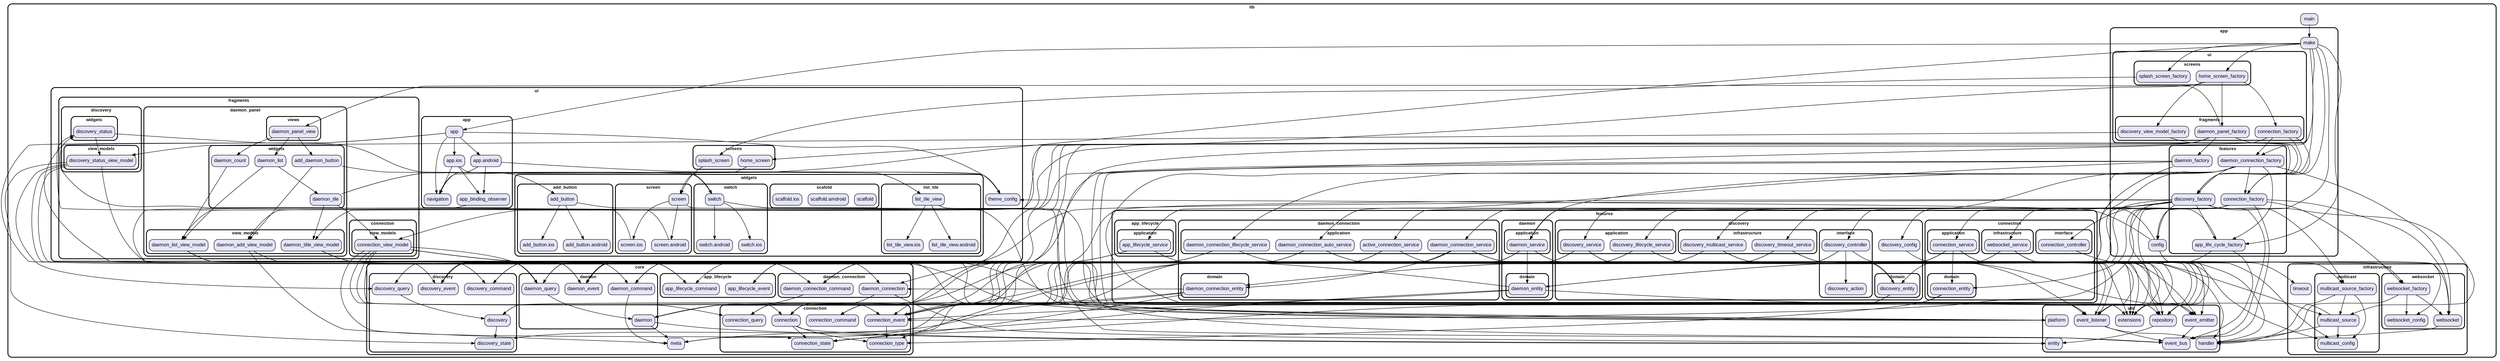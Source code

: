digraph "" {
  graph [style=rounded fontname="Arial Black" fontsize=13 penwidth=2.6];
  node [shape=rect style="filled,rounded" fontname=Arial fontsize=15 fillcolor=Lavender penwidth=1.3];
  edge [penwidth=1.3];
  "/ui/fragments/connection/view_models/connection_view_model.dart" [label="connection_view_model"];
  "/ui/fragments/daemon_panel/view_models/daemon_add_view_model.dart" [label="daemon_add_view_model"];
  "/ui/fragments/daemon_panel/view_models/daemon_title_view_model.dart" [label="daemon_title_view_model"];
  "/ui/fragments/daemon_panel/view_models/daemon_list_view_model.dart" [label="daemon_list_view_model"];
  "/ui/fragments/daemon_panel/views/daemon_panel_view.dart" [label="daemon_panel_view"];
  "/ui/fragments/daemon_panel/widgets/daemon_tile.dart" [label="daemon_tile"];
  "/ui/fragments/daemon_panel/widgets/daemon_list.dart" [label="daemon_list"];
  "/ui/fragments/daemon_panel/widgets/daemon_count.dart" [label="daemon_count"];
  "/ui/fragments/daemon_panel/widgets/add_daemon_button.dart" [label="add_daemon_button"];
  "/ui/fragments/discovery/view_models/discovery_status_view_model.dart" [label="discovery_status_view_model"];
  "/ui/fragments/discovery/widgets/discovery_status.dart" [label="discovery_status"];
  "/ui/app/app.android.dart" [label="app.android"];
  "/ui/app/app_binding_observer.dart" [label="app_binding_observer"];
  "/ui/app/app.ios.dart" [label="app.ios"];
  "/ui/app/navigation.dart" [label="navigation"];
  "/ui/app/app.dart" [label="app"];
  "/ui/screens/home_screen.dart" [label="home_screen"];
  "/ui/screens/splash_screen.dart" [label="splash_screen"];
  "/ui/theme_config.dart" [label="theme_config"];
  "/ui/widgets/list_tile/list_tile_view.ios.dart" [label="list_tile_view.ios"];
  "/ui/widgets/list_tile/list_tile_view.android.dart" [label="list_tile_view.android"];
  "/ui/widgets/list_tile/list_tile_view.dart" [label="list_tile_view"];
  "/ui/widgets/scafold/scaffold.dart" [label="scaffold"];
  "/ui/widgets/scafold/scaffold.amdroid.dart" [label="scaffold.amdroid"];
  "/ui/widgets/scafold/scaffold.ios.dart" [label="scaffold.ios"];
  "/ui/widgets/screen/screen.ios.dart" [label="screen.ios"];
  "/ui/widgets/screen/screen.android.dart" [label="screen.android"];
  "/ui/widgets/screen/screen.dart" [label="screen"];
  "/ui/widgets/switch/switch.android.dart" [label="switch.android"];
  "/ui/widgets/switch/switch.dart" [label="switch"];
  "/ui/widgets/switch/switch.ios.dart" [label="switch.ios"];
  "/ui/widgets/add_button/add_button.dart" [label="add_button"];
  "/ui/widgets/add_button/add_button.ios.dart" [label="add_button.ios"];
  "/ui/widgets/add_button/add_button.android.dart" [label="add_button.android"];
  "/core/meta.dart" [label="meta"];
  "/core/connection/connection_command.dart" [label="connection_command"];
  "/core/connection/connection_type.dart" [label="connection_type"];
  "/core/connection/connection.dart" [label="connection"];
  "/core/connection/connection_state.dart" [label="connection_state"];
  "/core/connection/connection_query.dart" [label="connection_query"];
  "/core/connection/connection_event.dart" [label="connection_event"];
  "/core/discovery/discovery_state.dart" [label="discovery_state"];
  "/core/discovery/discovery_query.dart" [label="discovery_query"];
  "/core/discovery/discovery_event.dart" [label="discovery_event"];
  "/core/discovery/discovery_command.dart" [label="discovery_command"];
  "/core/discovery/discovery.dart" [label="discovery"];
  "/core/daemon/daemon.dart" [label="daemon"];
  "/core/daemon/daemon_query.dart" [label="daemon_query"];
  "/core/daemon/daemon_event.dart" [label="daemon_event"];
  "/core/daemon/daemon_command.dart" [label="daemon_command"];
  "/core/app_lifecycle/app_lifecycle_command.dart" [label="app_lifecycle_command"];
  "/core/app_lifecycle/app_lifecycle_event.dart" [label="app_lifecycle_event"];
  "/core/daemon_connection/daemon_connection_command.dart" [label="daemon_connection_command"];
  "/core/daemon_connection/daemon_connection.dart" [label="daemon_connection"];
  "/app/ui/fragments/daemon_panel_factory.dart" [label="daemon_panel_factory"];
  "/app/ui/fragments/discovery_view_model_factory.dart" [label="discovery_view_model_factory"];
  "/app/ui/fragments/connection_factory.dart" [label="connection_factory"];
  "/app/ui/screens/splash_screen_factory.dart" [label="splash_screen_factory"];
  "/app/ui/screens/home_screen_factory.dart" [label="home_screen_factory"];
  "/app/features/daemon_connection_factory.dart" [label="daemon_connection_factory"];
  "/app/features/connection_factory.dart" [label="connection_factory"];
  "/app/features/discovery_factory.dart" [label="discovery_factory"];
  "/app/features/daemon_factory.dart" [label="daemon_factory"];
  "/app/features/app_life_cycle_factory.dart" [label="app_life_cycle_factory"];
  "/app/config.dart" [label="config"];
  "/app/make.dart" [label="make"];
  "/util/handler.dart" [label="handler"];
  "/util/event_bus.dart" [label="event_bus"];
  "/util/extensions.dart" [label="extensions"];
  "/util/repository.dart" [label="repository"];
  "/util/event_emitter.dart" [label="event_emitter"];
  "/util/platform.dart" [label="platform"];
  "/util/event_listener.dart" [label="event_listener"];
  "/util/entity.dart" [label="entity"];
  "/features/connection/interface/connection_controller.dart" [label="connection_controller"];
  "/features/connection/application/connection_service.dart" [label="connection_service"];
  "/features/connection/infrastructure/websocket_service.dart" [label="websocket_service"];
  "/features/connection/domain/connection_entity.dart" [label="connection_entity"];
  "/features/discovery/interface/discovery_controller.dart" [label="discovery_controller"];
  "/features/discovery/interface/discovery_action.dart" [label="discovery_action"];
  "/features/discovery/discovery_config.dart" [label="discovery_config"];
  "/features/discovery/application/discovery_lifecycle_service.dart" [label="discovery_lifecycle_service"];
  "/features/discovery/application/discovery_service.dart" [label="discovery_service"];
  "/features/discovery/infrastructure/discovery_multicast_service.dart" [label="discovery_multicast_service"];
  "/features/discovery/infrastructure/discovery_timeout_service.dart" [label="discovery_timeout_service"];
  "/features/discovery/domain/discovery_entity.dart" [label="discovery_entity"];
  "/features/daemon/application/daemon_service.dart" [label="daemon_service"];
  "/features/daemon/domain/daemon_entity.dart" [label="daemon_entity"];
  "/features/app_lifecycle/application/app_lifecycle_service.dart" [label="app_lifecycle_service"];
  "/features/daemon_connection/application/daemon_connection_auto_service.dart" [label="daemon_connection_auto_service"];
  "/features/daemon_connection/application/active_connection_service.dart" [label="active_connection_service"];
  "/features/daemon_connection/application/daemon_connection_lifecycle_service.dart" [label="daemon_connection_lifecycle_service"];
  "/features/daemon_connection/application/daemon_connection_service.dart" [label="daemon_connection_service"];
  "/features/daemon_connection/domain/daemon_connection_entity.dart" [label="daemon_connection_entity"];
  "/main.dart" [label="main"];
  "/infrastructure/websocket/websocket_config.dart" [label="websocket_config"];
  "/infrastructure/websocket/websocket.dart" [label="websocket"];
  "/infrastructure/websocket/websocket_factory.dart" [label="websocket_factory"];
  "/infrastructure/multicast/multicast_source_factory.dart" [label="multicast_source_factory"];
  "/infrastructure/multicast/multicast_source.dart" [label="multicast_source"];
  "/infrastructure/multicast/multicast_config.dart" [label="multicast_config"];
  "/infrastructure/timeout.dart" [label="timeout"];
  subgraph "cluster~" {
    label="lib";
    "/main.dart";
    subgraph "cluster~/ui" {
      label="ui";
      "/ui/theme_config.dart";
      subgraph "cluster~/ui/fragments" {
        label="fragments";
        subgraph "cluster~/ui/fragments/connection" {
          label="connection";
          subgraph "cluster~/ui/fragments/connection/view_models" {
            label="view_models";
            "/ui/fragments/connection/view_models/connection_view_model.dart";
          }
        }
        subgraph "cluster~/ui/fragments/daemon_panel" {
          label="daemon_panel";
          subgraph "cluster~/ui/fragments/daemon_panel/view_models" {
            label="view_models";
            "/ui/fragments/daemon_panel/view_models/daemon_add_view_model.dart";
            "/ui/fragments/daemon_panel/view_models/daemon_title_view_model.dart";
            "/ui/fragments/daemon_panel/view_models/daemon_list_view_model.dart";
          }
          subgraph "cluster~/ui/fragments/daemon_panel/views" {
            label="views";
            "/ui/fragments/daemon_panel/views/daemon_panel_view.dart";
          }
          subgraph "cluster~/ui/fragments/daemon_panel/widgets" {
            label="widgets";
            "/ui/fragments/daemon_panel/widgets/daemon_tile.dart";
            "/ui/fragments/daemon_panel/widgets/daemon_list.dart";
            "/ui/fragments/daemon_panel/widgets/daemon_count.dart";
            "/ui/fragments/daemon_panel/widgets/add_daemon_button.dart";
          }
        }
        subgraph "cluster~/ui/fragments/discovery" {
          label="discovery";
          subgraph "cluster~/ui/fragments/discovery/view_models" {
            label="view_models";
            "/ui/fragments/discovery/view_models/discovery_status_view_model.dart";
          }
          subgraph "cluster~/ui/fragments/discovery/widgets" {
            label="widgets";
            "/ui/fragments/discovery/widgets/discovery_status.dart";
          }
        }
      }
      subgraph "cluster~/ui/app" {
        label="app";
        "/ui/app/app.android.dart";
        "/ui/app/app_binding_observer.dart";
        "/ui/app/app.ios.dart";
        "/ui/app/navigation.dart";
        "/ui/app/app.dart";
      }
      subgraph "cluster~/ui/screens" {
        label="screens";
        "/ui/screens/home_screen.dart";
        "/ui/screens/splash_screen.dart";
      }
      subgraph "cluster~/ui/widgets" {
        label="widgets";
        subgraph "cluster~/ui/widgets/list_tile" {
          label="list_tile";
          "/ui/widgets/list_tile/list_tile_view.ios.dart";
          "/ui/widgets/list_tile/list_tile_view.android.dart";
          "/ui/widgets/list_tile/list_tile_view.dart";
        }
        subgraph "cluster~/ui/widgets/scafold" {
          label="scafold";
          "/ui/widgets/scafold/scaffold.dart";
          "/ui/widgets/scafold/scaffold.amdroid.dart";
          "/ui/widgets/scafold/scaffold.ios.dart";
        }
        subgraph "cluster~/ui/widgets/screen" {
          label="screen";
          "/ui/widgets/screen/screen.ios.dart";
          "/ui/widgets/screen/screen.android.dart";
          "/ui/widgets/screen/screen.dart";
        }
        subgraph "cluster~/ui/widgets/switch" {
          label="switch";
          "/ui/widgets/switch/switch.android.dart";
          "/ui/widgets/switch/switch.dart";
          "/ui/widgets/switch/switch.ios.dart";
        }
        subgraph "cluster~/ui/widgets/add_button" {
          label="add_button";
          "/ui/widgets/add_button/add_button.dart";
          "/ui/widgets/add_button/add_button.ios.dart";
          "/ui/widgets/add_button/add_button.android.dart";
        }
      }
    }
    subgraph "cluster~/core" {
      label="core";
      "/core/meta.dart";
      subgraph "cluster~/core/connection" {
        label="connection";
        "/core/connection/connection_command.dart";
        "/core/connection/connection_type.dart";
        "/core/connection/connection.dart";
        "/core/connection/connection_state.dart";
        "/core/connection/connection_query.dart";
        "/core/connection/connection_event.dart";
      }
      subgraph "cluster~/core/discovery" {
        label="discovery";
        "/core/discovery/discovery_state.dart";
        "/core/discovery/discovery_query.dart";
        "/core/discovery/discovery_event.dart";
        "/core/discovery/discovery_command.dart";
        "/core/discovery/discovery.dart";
      }
      subgraph "cluster~/core/daemon" {
        label="daemon";
        "/core/daemon/daemon.dart";
        "/core/daemon/daemon_query.dart";
        "/core/daemon/daemon_event.dart";
        "/core/daemon/daemon_command.dart";
      }
      subgraph "cluster~/core/app_lifecycle" {
        label="app_lifecycle";
        "/core/app_lifecycle/app_lifecycle_command.dart";
        "/core/app_lifecycle/app_lifecycle_event.dart";
      }
      subgraph "cluster~/core/daemon_connection" {
        label="daemon_connection";
        "/core/daemon_connection/daemon_connection_command.dart";
        "/core/daemon_connection/daemon_connection.dart";
      }
    }
    subgraph "cluster~/app" {
      label="app";
      "/app/config.dart";
      "/app/make.dart";
      subgraph "cluster~/app/ui" {
        label="ui";
        subgraph "cluster~/app/ui/fragments" {
          label="fragments";
          "/app/ui/fragments/daemon_panel_factory.dart";
          "/app/ui/fragments/discovery_view_model_factory.dart";
          "/app/ui/fragments/connection_factory.dart";
        }
        subgraph "cluster~/app/ui/screens" {
          label="screens";
          "/app/ui/screens/splash_screen_factory.dart";
          "/app/ui/screens/home_screen_factory.dart";
        }
      }
      subgraph "cluster~/app/features" {
        label="features";
        "/app/features/daemon_connection_factory.dart";
        "/app/features/connection_factory.dart";
        "/app/features/discovery_factory.dart";
        "/app/features/daemon_factory.dart";
        "/app/features/app_life_cycle_factory.dart";
      }
    }
    subgraph "cluster~/util" {
      label="util";
      "/util/handler.dart";
      "/util/event_bus.dart";
      "/util/extensions.dart";
      "/util/repository.dart";
      "/util/event_emitter.dart";
      "/util/platform.dart";
      "/util/event_listener.dart";
      "/util/entity.dart";
    }
    subgraph "cluster~/features" {
      label="features";
      subgraph "cluster~/features/connection" {
        label="connection";
        subgraph "cluster~/features/connection/interface" {
          label="interface";
          "/features/connection/interface/connection_controller.dart";
        }
        subgraph "cluster~/features/connection/application" {
          label="application";
          "/features/connection/application/connection_service.dart";
        }
        subgraph "cluster~/features/connection/infrastructure" {
          label="infrastructure";
          "/features/connection/infrastructure/websocket_service.dart";
        }
        subgraph "cluster~/features/connection/domain" {
          label="domain";
          "/features/connection/domain/connection_entity.dart";
        }
      }
      subgraph "cluster~/features/discovery" {
        label="discovery";
        "/features/discovery/discovery_config.dart";
        subgraph "cluster~/features/discovery/interface" {
          label="interface";
          "/features/discovery/interface/discovery_controller.dart";
          "/features/discovery/interface/discovery_action.dart";
        }
        subgraph "cluster~/features/discovery/application" {
          label="application";
          "/features/discovery/application/discovery_lifecycle_service.dart";
          "/features/discovery/application/discovery_service.dart";
        }
        subgraph "cluster~/features/discovery/infrastructure" {
          label="infrastructure";
          "/features/discovery/infrastructure/discovery_multicast_service.dart";
          "/features/discovery/infrastructure/discovery_timeout_service.dart";
        }
        subgraph "cluster~/features/discovery/domain" {
          label="domain";
          "/features/discovery/domain/discovery_entity.dart";
        }
      }
      subgraph "cluster~/features/daemon" {
        label="daemon";
        subgraph "cluster~/features/daemon/application" {
          label="application";
          "/features/daemon/application/daemon_service.dart";
        }
        subgraph "cluster~/features/daemon/domain" {
          label="domain";
          "/features/daemon/domain/daemon_entity.dart";
        }
      }
      subgraph "cluster~/features/app_lifecycle" {
        label="app_lifecycle";
        subgraph "cluster~/features/app_lifecycle/application" {
          label="application";
          "/features/app_lifecycle/application/app_lifecycle_service.dart";
        }
      }
      subgraph "cluster~/features/daemon_connection" {
        label="daemon_connection";
        subgraph "cluster~/features/daemon_connection/application" {
          label="application";
          "/features/daemon_connection/application/daemon_connection_auto_service.dart";
          "/features/daemon_connection/application/active_connection_service.dart";
          "/features/daemon_connection/application/daemon_connection_lifecycle_service.dart";
          "/features/daemon_connection/application/daemon_connection_service.dart";
        }
        subgraph "cluster~/features/daemon_connection/domain" {
          label="domain";
          "/features/daemon_connection/domain/daemon_connection_entity.dart";
        }
      }
    }
    subgraph "cluster~/infrastructure" {
      label="infrastructure";
      "/infrastructure/timeout.dart";
      subgraph "cluster~/infrastructure/websocket" {
        label="websocket";
        "/infrastructure/websocket/websocket_config.dart";
        "/infrastructure/websocket/websocket.dart";
        "/infrastructure/websocket/websocket_factory.dart";
      }
      subgraph "cluster~/infrastructure/multicast" {
        label="multicast";
        "/infrastructure/multicast/multicast_source_factory.dart";
        "/infrastructure/multicast/multicast_source.dart";
        "/infrastructure/multicast/multicast_config.dart";
      }
    }
  }
  "/ui/fragments/connection/view_models/connection_view_model.dart" -> "/core/connection/connection.dart";
  "/ui/fragments/connection/view_models/connection_view_model.dart" -> "/core/connection/connection_event.dart";
  "/ui/fragments/connection/view_models/connection_view_model.dart" -> "/core/connection/connection_query.dart";
  "/ui/fragments/connection/view_models/connection_view_model.dart" -> "/core/connection/connection_state.dart";
  "/ui/fragments/connection/view_models/connection_view_model.dart" -> "/core/daemon/daemon_query.dart";
  "/ui/fragments/connection/view_models/connection_view_model.dart" -> "/core/daemon_connection/daemon_connection.dart";
  "/ui/fragments/connection/view_models/connection_view_model.dart" -> "/core/daemon_connection/daemon_connection_command.dart";
  "/ui/fragments/connection/view_models/connection_view_model.dart" -> "/util/event_listener.dart";
  "/ui/fragments/connection/view_models/connection_view_model.dart" -> "/util/extensions.dart";
  "/ui/fragments/daemon_panel/view_models/daemon_add_view_model.dart" -> "/core/daemon/daemon_command.dart";
  "/ui/fragments/daemon_panel/view_models/daemon_add_view_model.dart" -> "/core/meta.dart";
  "/ui/fragments/daemon_panel/view_models/daemon_title_view_model.dart" -> "/core/daemon/daemon_event.dart";
  "/ui/fragments/daemon_panel/view_models/daemon_title_view_model.dart" -> "/core/daemon/daemon_query.dart";
  "/ui/fragments/daemon_panel/view_models/daemon_title_view_model.dart" -> "/util/event_listener.dart";
  "/ui/fragments/daemon_panel/view_models/daemon_list_view_model.dart" -> "/core/daemon/daemon_event.dart";
  "/ui/fragments/daemon_panel/view_models/daemon_list_view_model.dart" -> "/core/daemon/daemon_query.dart";
  "/ui/fragments/daemon_panel/view_models/daemon_list_view_model.dart" -> "/util/event_listener.dart";
  "/ui/fragments/daemon_panel/views/daemon_panel_view.dart" -> "/ui/fragments/daemon_panel/widgets/add_daemon_button.dart";
  "/ui/fragments/daemon_panel/views/daemon_panel_view.dart" -> "/ui/fragments/daemon_panel/widgets/daemon_count.dart";
  "/ui/fragments/daemon_panel/views/daemon_panel_view.dart" -> "/ui/fragments/daemon_panel/widgets/daemon_list.dart";
  "/ui/fragments/daemon_panel/widgets/daemon_tile.dart" -> "/ui/fragments/connection/view_models/connection_view_model.dart";
  "/ui/fragments/daemon_panel/widgets/daemon_tile.dart" -> "/ui/fragments/daemon_panel/view_models/daemon_title_view_model.dart";
  "/ui/fragments/daemon_panel/widgets/daemon_tile.dart" -> "/ui/widgets/list_tile/list_tile_view.dart";
  "/ui/fragments/daemon_panel/widgets/daemon_tile.dart" -> "/ui/widgets/switch/switch.dart";
  "/ui/fragments/daemon_panel/widgets/daemon_list.dart" -> "/ui/fragments/daemon_panel/view_models/daemon_list_view_model.dart";
  "/ui/fragments/daemon_panel/widgets/daemon_list.dart" -> "/ui/fragments/daemon_panel/widgets/daemon_tile.dart";
  "/ui/fragments/daemon_panel/widgets/daemon_count.dart" -> "/ui/fragments/daemon_panel/view_models/daemon_list_view_model.dart";
  "/ui/fragments/daemon_panel/widgets/add_daemon_button.dart" -> "/ui/fragments/daemon_panel/view_models/daemon_add_view_model.dart";
  "/ui/fragments/daemon_panel/widgets/add_daemon_button.dart" -> "/ui/widgets/add_button/add_button.dart";
  "/ui/fragments/discovery/view_models/discovery_status_view_model.dart" -> "/core/discovery/discovery_command.dart";
  "/ui/fragments/discovery/view_models/discovery_status_view_model.dart" -> "/core/discovery/discovery_event.dart";
  "/ui/fragments/discovery/view_models/discovery_status_view_model.dart" -> "/core/discovery/discovery_query.dart";
  "/ui/fragments/discovery/view_models/discovery_status_view_model.dart" -> "/core/discovery/discovery_state.dart";
  "/ui/fragments/discovery/view_models/discovery_status_view_model.dart" -> "/util/event_listener.dart";
  "/ui/fragments/discovery/widgets/discovery_status.dart" -> "/ui/fragments/discovery/view_models/discovery_status_view_model.dart";
  "/ui/fragments/discovery/widgets/discovery_status.dart" -> "/ui/widgets/switch/switch.dart";
  "/ui/app/app.android.dart" -> "/ui/app/app_binding_observer.dart";
  "/ui/app/app.android.dart" -> "/ui/app/navigation.dart";
  "/ui/app/app.android.dart" -> "/ui/theme_config.dart";
  "/ui/app/app_binding_observer.dart" -> "/core/app_lifecycle/app_lifecycle_command.dart";
  "/ui/app/app.ios.dart" -> "/ui/app/app_binding_observer.dart";
  "/ui/app/app.ios.dart" -> "/ui/app/navigation.dart";
  "/ui/app/app.ios.dart" -> "/ui/theme_config.dart";
  "/ui/app/app.dart" -> "/core/app_lifecycle/app_lifecycle_command.dart";
  "/ui/app/app.dart" -> "/ui/app/app.android.dart";
  "/ui/app/app.dart" -> "/ui/app/app.ios.dart";
  "/ui/app/app.dart" -> "/ui/app/navigation.dart";
  "/ui/app/app.dart" -> "/ui/theme_config.dart";
  "/ui/app/app.dart" -> "/util/platform.dart";
  "/ui/screens/home_screen.dart" -> "/ui/widgets/screen/screen.dart";
  "/ui/screens/splash_screen.dart" -> "/ui/widgets/screen/screen.dart";
  "/ui/widgets/list_tile/list_tile_view.dart" -> "/ui/widgets/list_tile/list_tile_view.android.dart";
  "/ui/widgets/list_tile/list_tile_view.dart" -> "/ui/widgets/list_tile/list_tile_view.ios.dart";
  "/ui/widgets/list_tile/list_tile_view.dart" -> "/util/platform.dart";
  "/ui/widgets/screen/screen.ios.dart" -> "/ui/fragments/discovery/widgets/discovery_status.dart";
  "/ui/widgets/screen/screen.android.dart" -> "/ui/fragments/discovery/widgets/discovery_status.dart";
  "/ui/widgets/screen/screen.dart" -> "/ui/widgets/screen/screen.android.dart";
  "/ui/widgets/screen/screen.dart" -> "/ui/widgets/screen/screen.ios.dart";
  "/ui/widgets/screen/screen.dart" -> "/util/platform.dart";
  "/ui/widgets/switch/switch.dart" -> "/ui/widgets/switch/switch.android.dart";
  "/ui/widgets/switch/switch.dart" -> "/ui/widgets/switch/switch.ios.dart";
  "/ui/widgets/switch/switch.dart" -> "/util/platform.dart";
  "/ui/widgets/add_button/add_button.dart" -> "/ui/widgets/add_button/add_button.android.dart";
  "/ui/widgets/add_button/add_button.dart" -> "/ui/widgets/add_button/add_button.ios.dart";
  "/ui/widgets/add_button/add_button.dart" -> "/util/platform.dart";
  "/core/connection/connection.dart" -> "/core/connection/connection_state.dart";
  "/core/connection/connection.dart" -> "/util/entity.dart";
  "/core/connection/connection.dart" -> "/core/connection/connection_type.dart";
  "/core/connection/connection_event.dart" -> "/core/connection/connection_type.dart";
  "/core/discovery/discovery_query.dart" -> "/core/discovery/discovery.dart";
  "/core/discovery/discovery.dart" -> "/core/discovery/discovery_state.dart";
  "/core/daemon/daemon.dart" -> "/core/meta.dart";
  "/core/daemon/daemon.dart" -> "/util/entity.dart";
  "/core/daemon/daemon_query.dart" -> "/core/daemon/daemon.dart";
  "/core/daemon/daemon_command.dart" -> "/core/meta.dart";
  "/core/daemon_connection/daemon_connection_command.dart" -> "/core/daemon/daemon.dart";
  "/core/daemon_connection/daemon_connection.dart" -> "/core/connection/connection.dart";
  "/core/daemon_connection/daemon_connection.dart" -> "/util/entity.dart";
  "/app/ui/fragments/daemon_panel_factory.dart" -> "/app/features/daemon_factory.dart";
  "/app/ui/fragments/daemon_panel_factory.dart" -> "/app/features/discovery_factory.dart";
  "/app/ui/fragments/daemon_panel_factory.dart" -> "/core/daemon/daemon_command.dart";
  "/app/ui/fragments/daemon_panel_factory.dart" -> "/core/daemon/daemon_event.dart";
  "/app/ui/fragments/daemon_panel_factory.dart" -> "/core/daemon/daemon_query.dart";
  "/app/ui/fragments/daemon_panel_factory.dart" -> "/ui/fragments/daemon_panel/view_models/daemon_add_view_model.dart";
  "/app/ui/fragments/daemon_panel_factory.dart" -> "/ui/fragments/daemon_panel/view_models/daemon_list_view_model.dart";
  "/app/ui/fragments/daemon_panel_factory.dart" -> "/ui/fragments/daemon_panel/view_models/daemon_title_view_model.dart";
  "/app/ui/fragments/daemon_panel_factory.dart" -> "/ui/fragments/daemon_panel/views/daemon_panel_view.dart";
  "/app/ui/fragments/daemon_panel_factory.dart" -> "/util/event_bus.dart";
  "/app/ui/fragments/discovery_view_model_factory.dart" -> "/app/features/discovery_factory.dart";
  "/app/ui/fragments/discovery_view_model_factory.dart" -> "/ui/fragments/discovery/view_models/discovery_status_view_model.dart";
  "/app/ui/fragments/connection_factory.dart" -> "/app/features/connection_factory.dart";
  "/app/ui/fragments/connection_factory.dart" -> "/app/features/daemon_connection_factory.dart";
  "/app/ui/fragments/connection_factory.dart" -> "/app/features/discovery_factory.dart";
  "/app/ui/fragments/connection_factory.dart" -> "/ui/fragments/connection/view_models/connection_view_model.dart";
  "/app/ui/screens/splash_screen_factory.dart" -> "/ui/screens/splash_screen.dart";
  "/app/ui/screens/home_screen_factory.dart" -> "/app/ui/fragments/connection_factory.dart";
  "/app/ui/screens/home_screen_factory.dart" -> "/app/ui/fragments/daemon_panel_factory.dart";
  "/app/ui/screens/home_screen_factory.dart" -> "/app/ui/fragments/discovery_view_model_factory.dart";
  "/app/ui/screens/home_screen_factory.dart" -> "/ui/screens/home_screen.dart";
  "/app/features/daemon_connection_factory.dart" -> "/app/features/app_life_cycle_factory.dart";
  "/app/features/daemon_connection_factory.dart" -> "/app/features/connection_factory.dart";
  "/app/features/daemon_connection_factory.dart" -> "/app/features/discovery_factory.dart";
  "/app/features/daemon_connection_factory.dart" -> "/features/daemon_connection/application/active_connection_service.dart";
  "/app/features/daemon_connection_factory.dart" -> "/features/daemon_connection/application/daemon_connection_auto_service.dart";
  "/app/features/daemon_connection_factory.dart" -> "/features/daemon_connection/application/daemon_connection_lifecycle_service.dart";
  "/app/features/daemon_connection_factory.dart" -> "/features/daemon_connection/application/daemon_connection_service.dart";
  "/app/features/daemon_connection_factory.dart" -> "/features/daemon_connection/domain/daemon_connection_entity.dart";
  "/app/features/daemon_connection_factory.dart" -> "/infrastructure/websocket/websocket.dart";
  "/app/features/daemon_connection_factory.dart" -> "/util/repository.dart";
  "/app/features/connection_factory.dart" -> "/app/config.dart";
  "/app/features/connection_factory.dart" -> "/core/connection/connection_event.dart";
  "/app/features/connection_factory.dart" -> "/features/connection/application/connection_service.dart";
  "/app/features/connection_factory.dart" -> "/features/connection/domain/connection_entity.dart";
  "/app/features/connection_factory.dart" -> "/features/connection/infrastructure/websocket_service.dart";
  "/app/features/connection_factory.dart" -> "/features/connection/interface/connection_controller.dart";
  "/app/features/connection_factory.dart" -> "/infrastructure/websocket/websocket.dart";
  "/app/features/connection_factory.dart" -> "/infrastructure/websocket/websocket_factory.dart";
  "/app/features/connection_factory.dart" -> "/util/event_bus.dart";
  "/app/features/connection_factory.dart" -> "/util/repository.dart";
  "/app/features/discovery_factory.dart" -> "/app/config.dart";
  "/app/features/discovery_factory.dart" -> "/app/features/app_life_cycle_factory.dart";
  "/app/features/discovery_factory.dart" -> "/core/daemon/daemon_event.dart";
  "/app/features/discovery_factory.dart" -> "/core/discovery/discovery_event.dart";
  "/app/features/discovery_factory.dart" -> "/features/daemon/application/daemon_service.dart";
  "/app/features/discovery_factory.dart" -> "/features/daemon/domain/daemon_entity.dart";
  "/app/features/discovery_factory.dart" -> "/features/discovery/application/discovery_lifecycle_service.dart";
  "/app/features/discovery_factory.dart" -> "/features/discovery/application/discovery_service.dart";
  "/app/features/discovery_factory.dart" -> "/features/discovery/domain/discovery_entity.dart";
  "/app/features/discovery_factory.dart" -> "/features/discovery/infrastructure/discovery_multicast_service.dart";
  "/app/features/discovery_factory.dart" -> "/features/discovery/infrastructure/discovery_timeout_service.dart";
  "/app/features/discovery_factory.dart" -> "/features/discovery/interface/discovery_controller.dart";
  "/app/features/discovery_factory.dart" -> "/infrastructure/multicast/multicast_source.dart";
  "/app/features/discovery_factory.dart" -> "/infrastructure/multicast/multicast_source_factory.dart";
  "/app/features/discovery_factory.dart" -> "/util/event_bus.dart";
  "/app/features/discovery_factory.dart" -> "/util/repository.dart";
  "/app/features/daemon_factory.dart" -> "/core/daemon/daemon_event.dart";
  "/app/features/daemon_factory.dart" -> "/features/daemon/application/daemon_service.dart";
  "/app/features/daemon_factory.dart" -> "/features/daemon/domain/daemon_entity.dart";
  "/app/features/daemon_factory.dart" -> "/util/event_bus.dart";
  "/app/features/daemon_factory.dart" -> "/util/repository.dart";
  "/app/features/app_life_cycle_factory.dart" -> "/core/app_lifecycle/app_lifecycle_event.dart";
  "/app/features/app_life_cycle_factory.dart" -> "/features/app_lifecycle/application/app_lifecycle_service.dart";
  "/app/features/app_life_cycle_factory.dart" -> "/util/event_bus.dart";
  "/app/config.dart" -> "/features/discovery/discovery_config.dart";
  "/app/config.dart" -> "/infrastructure/multicast/multicast_config.dart";
  "/app/config.dart" -> "/infrastructure/websocket/websocket_config.dart";
  "/app/config.dart" -> "/ui/theme_config.dart";
  "/app/make.dart" -> "/app/config.dart";
  "/app/make.dart" -> "/app/features/app_life_cycle_factory.dart";
  "/app/make.dart" -> "/app/features/connection_factory.dart";
  "/app/make.dart" -> "/app/features/daemon_connection_factory.dart";
  "/app/make.dart" -> "/app/features/discovery_factory.dart";
  "/app/make.dart" -> "/app/ui/screens/home_screen_factory.dart";
  "/app/make.dart" -> "/app/ui/screens/splash_screen_factory.dart";
  "/app/make.dart" -> "/ui/app/app.dart";
  "/app/make.dart" -> "/ui/app/navigation.dart";
  "/util/repository.dart" -> "/util/entity.dart";
  "/util/event_emitter.dart" -> "/util/event_bus.dart";
  "/util/event_listener.dart" -> "/util/event_bus.dart";
  "/util/event_listener.dart" -> "/util/handler.dart";
  "/features/connection/interface/connection_controller.dart" -> "/util/handler.dart";
  "/features/connection/application/connection_service.dart" -> "/core/connection/connection.dart";
  "/features/connection/application/connection_service.dart" -> "/core/connection/connection_command.dart";
  "/features/connection/application/connection_service.dart" -> "/core/connection/connection_event.dart";
  "/features/connection/application/connection_service.dart" -> "/core/connection/connection_query.dart";
  "/features/connection/application/connection_service.dart" -> "/features/connection/domain/connection_entity.dart";
  "/features/connection/application/connection_service.dart" -> "/util/event_emitter.dart";
  "/features/connection/application/connection_service.dart" -> "/util/extensions.dart";
  "/features/connection/application/connection_service.dart" -> "/util/repository.dart";
  "/features/connection/infrastructure/websocket_service.dart" -> "/core/connection/connection_command.dart";
  "/features/connection/infrastructure/websocket_service.dart" -> "/core/connection/connection_event.dart";
  "/features/connection/infrastructure/websocket_service.dart" -> "/infrastructure/websocket/websocket.dart";
  "/features/connection/infrastructure/websocket_service.dart" -> "/infrastructure/websocket/websocket_factory.dart";
  "/features/connection/infrastructure/websocket_service.dart" -> "/util/event_listener.dart";
  "/features/connection/domain/connection_entity.dart" -> "/core/connection/connection.dart";
  "/features/connection/domain/connection_entity.dart" -> "/core/connection/connection_event.dart";
  "/features/connection/domain/connection_entity.dart" -> "/core/connection/connection_state.dart";
  "/features/connection/domain/connection_entity.dart" -> "/core/connection/connection_type.dart";
  "/features/discovery/interface/discovery_controller.dart" -> "/core/daemon/daemon_command.dart";
  "/features/discovery/interface/discovery_controller.dart" -> "/core/meta.dart";
  "/features/discovery/interface/discovery_controller.dart" -> "/features/discovery/interface/discovery_action.dart";
  "/features/discovery/interface/discovery_controller.dart" -> "/util/handler.dart";
  "/features/discovery/discovery_config.dart" -> "/infrastructure/multicast/multicast_config.dart";
  "/features/discovery/application/discovery_lifecycle_service.dart" -> "/core/app_lifecycle/app_lifecycle_event.dart";
  "/features/discovery/application/discovery_lifecycle_service.dart" -> "/core/discovery/discovery_command.dart";
  "/features/discovery/application/discovery_lifecycle_service.dart" -> "/util/event_listener.dart";
  "/features/discovery/application/discovery_service.dart" -> "/core/discovery/discovery.dart";
  "/features/discovery/application/discovery_service.dart" -> "/core/discovery/discovery_command.dart";
  "/features/discovery/application/discovery_service.dart" -> "/core/discovery/discovery_event.dart";
  "/features/discovery/application/discovery_service.dart" -> "/core/discovery/discovery_query.dart";
  "/features/discovery/application/discovery_service.dart" -> "/features/discovery/domain/discovery_entity.dart";
  "/features/discovery/application/discovery_service.dart" -> "/util/event_emitter.dart";
  "/features/discovery/application/discovery_service.dart" -> "/util/extensions.dart";
  "/features/discovery/infrastructure/discovery_multicast_service.dart" -> "/core/discovery/discovery_command.dart";
  "/features/discovery/infrastructure/discovery_multicast_service.dart" -> "/core/discovery/discovery_event.dart";
  "/features/discovery/infrastructure/discovery_multicast_service.dart" -> "/infrastructure/multicast/multicast_source.dart";
  "/features/discovery/infrastructure/discovery_multicast_service.dart" -> "/infrastructure/multicast/multicast_source_factory.dart";
  "/features/discovery/infrastructure/discovery_multicast_service.dart" -> "/util/event_listener.dart";
  "/features/discovery/infrastructure/discovery_timeout_service.dart" -> "/core/daemon/daemon_command.dart";
  "/features/discovery/infrastructure/discovery_timeout_service.dart" -> "/core/daemon/daemon_event.dart";
  "/features/discovery/infrastructure/discovery_timeout_service.dart" -> "/infrastructure/timeout.dart";
  "/features/discovery/infrastructure/discovery_timeout_service.dart" -> "/util/event_listener.dart";
  "/features/discovery/domain/discovery_entity.dart" -> "/core/discovery/discovery.dart";
  "/features/discovery/domain/discovery_entity.dart" -> "/core/discovery/discovery_event.dart";
  "/features/discovery/domain/discovery_entity.dart" -> "/core/discovery/discovery_state.dart";
  "/features/daemon/application/daemon_service.dart" -> "/core/daemon/daemon.dart";
  "/features/daemon/application/daemon_service.dart" -> "/core/daemon/daemon_command.dart";
  "/features/daemon/application/daemon_service.dart" -> "/core/daemon/daemon_event.dart";
  "/features/daemon/application/daemon_service.dart" -> "/core/daemon/daemon_query.dart";
  "/features/daemon/application/daemon_service.dart" -> "/core/meta.dart";
  "/features/daemon/application/daemon_service.dart" -> "/features/daemon/domain/daemon_entity.dart";
  "/features/daemon/application/daemon_service.dart" -> "/util/event_emitter.dart";
  "/features/daemon/application/daemon_service.dart" -> "/util/repository.dart";
  "/features/daemon/domain/daemon_entity.dart" -> "/core/daemon/daemon.dart";
  "/features/daemon/domain/daemon_entity.dart" -> "/core/daemon/daemon_event.dart";
  "/features/daemon/domain/daemon_entity.dart" -> "/core/meta.dart";
  "/features/daemon/domain/daemon_entity.dart" -> "/util/extensions.dart";
  "/features/app_lifecycle/application/app_lifecycle_service.dart" -> "/core/app_lifecycle/app_lifecycle_command.dart";
  "/features/app_lifecycle/application/app_lifecycle_service.dart" -> "/core/app_lifecycle/app_lifecycle_event.dart";
  "/features/app_lifecycle/application/app_lifecycle_service.dart" -> "/util/event_emitter.dart";
  "/features/daemon_connection/application/daemon_connection_auto_service.dart" -> "/core/daemon/daemon_event.dart";
  "/features/daemon_connection/application/daemon_connection_auto_service.dart" -> "/core/daemon/daemon_query.dart";
  "/features/daemon_connection/application/daemon_connection_auto_service.dart" -> "/core/daemon_connection/daemon_connection_command.dart";
  "/features/daemon_connection/application/daemon_connection_auto_service.dart" -> "/util/event_listener.dart";
  "/features/daemon_connection/application/daemon_connection_auto_service.dart" -> "/util/extensions.dart";
  "/features/daemon_connection/application/active_connection_service.dart" -> "/core/connection/connection_event.dart";
  "/features/daemon_connection/application/active_connection_service.dart" -> "/core/connection/connection_type.dart";
  "/features/daemon_connection/application/active_connection_service.dart" -> "/core/daemon_connection/daemon_connection_command.dart";
  "/features/daemon_connection/application/active_connection_service.dart" -> "/util/event_listener.dart";
  "/features/daemon_connection/application/daemon_connection_lifecycle_service.dart" -> "/core/app_lifecycle/app_lifecycle_event.dart";
  "/features/daemon_connection/application/daemon_connection_lifecycle_service.dart" -> "/core/daemon/daemon_query.dart";
  "/features/daemon_connection/application/daemon_connection_lifecycle_service.dart" -> "/core/daemon_connection/daemon_connection_command.dart";
  "/features/daemon_connection/application/daemon_connection_lifecycle_service.dart" -> "/util/event_listener.dart";
  "/features/daemon_connection/application/daemon_connection_service.dart" -> "/core/connection/connection.dart";
  "/features/daemon_connection/application/daemon_connection_service.dart" -> "/core/connection/connection_command.dart";
  "/features/daemon_connection/application/daemon_connection_service.dart" -> "/core/connection/connection_event.dart";
  "/features/daemon_connection/application/daemon_connection_service.dart" -> "/core/connection/connection_query.dart";
  "/features/daemon_connection/application/daemon_connection_service.dart" -> "/core/daemon/daemon.dart";
  "/features/daemon_connection/application/daemon_connection_service.dart" -> "/core/daemon_connection/daemon_connection.dart";
  "/features/daemon_connection/application/daemon_connection_service.dart" -> "/core/daemon_connection/daemon_connection_command.dart";
  "/features/daemon_connection/application/daemon_connection_service.dart" -> "/features/daemon_connection/domain/daemon_connection_entity.dart";
  "/features/daemon_connection/application/daemon_connection_service.dart" -> "/util/event_emitter.dart";
  "/features/daemon_connection/application/daemon_connection_service.dart" -> "/util/extensions.dart";
  "/features/daemon_connection/application/daemon_connection_service.dart" -> "/util/repository.dart";
  "/features/daemon_connection/domain/daemon_connection_entity.dart" -> "/core/connection/connection.dart";
  "/features/daemon_connection/domain/daemon_connection_entity.dart" -> "/core/connection/connection_event.dart";
  "/features/daemon_connection/domain/daemon_connection_entity.dart" -> "/core/connection/connection_state.dart";
  "/features/daemon_connection/domain/daemon_connection_entity.dart" -> "/core/daemon_connection/daemon_connection.dart";
  "/main.dart" -> "/app/make.dart";
  "/infrastructure/websocket/websocket.dart" -> "/util/handler.dart";
  "/infrastructure/websocket/websocket_factory.dart" -> "/infrastructure/websocket/websocket.dart";
  "/infrastructure/websocket/websocket_factory.dart" -> "/infrastructure/websocket/websocket_config.dart";
  "/infrastructure/websocket/websocket_factory.dart" -> "/util/handler.dart";
  "/infrastructure/multicast/multicast_source_factory.dart" -> "/infrastructure/multicast/multicast_config.dart";
  "/infrastructure/multicast/multicast_source_factory.dart" -> "/infrastructure/multicast/multicast_source.dart";
  "/infrastructure/multicast/multicast_source_factory.dart" -> "/util/handler.dart";
  "/infrastructure/multicast/multicast_source.dart" -> "/infrastructure/multicast/multicast_config.dart";
  "/infrastructure/multicast/multicast_source.dart" -> "/util/extensions.dart";
  "/infrastructure/multicast/multicast_source.dart" -> "/util/handler.dart";
}
